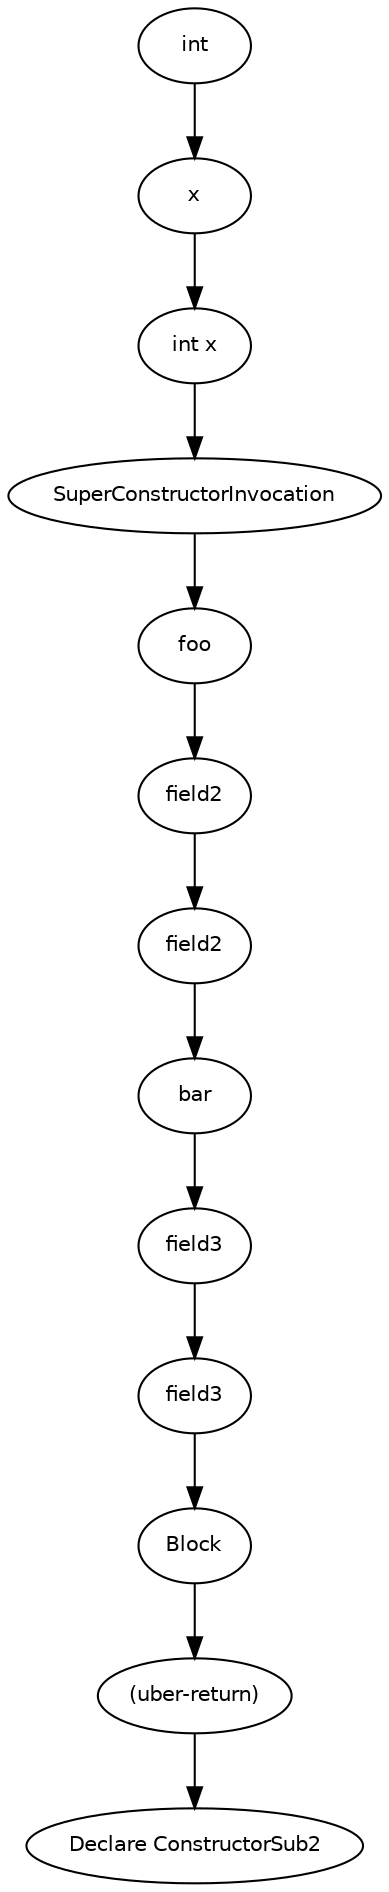 digraph ConstructorSub2 {
  19 [
    label = Block,
    fontname = Helvetica,
    fontsize = 10
  ];
  18 [
    label = SuperConstructorInvocation,
    fontname = Helvetica,
    fontsize = 10
  ];
  17 [
    label = x,
    fontname = Helvetica,
    fontsize = 10
  ];
  8 [
    label = foo,
    fontname = Helvetica,
    fontsize = 10
  ];
  16 [
    label = int,
    fontname = Helvetica,
    fontsize = 10
  ];
  7 [
    label = field2,
    fontname = Helvetica,
    fontsize = 10
  ];
  15 [
    label = "int x",
    fontname = Helvetica,
    fontsize = 10
  ];
  6 [
    label = field2,
    fontname = Helvetica,
    fontsize = 10
  ];
  14 [
    label = bar,
    fontname = Helvetica,
    fontsize = 10
  ];
  13 [
    label = field3,
    fontname = Helvetica,
    fontsize = 10
  ];
  12 [
    label = field3,
    fontname = Helvetica,
    fontsize = 10
  ];
  2 [
    label = "(uber-return)",
    fontname = Helvetica,
    fontsize = 10
  ];
  0 [
    label = "Declare ConstructorSub2",
    fontname = Helvetica,
    fontsize = 10
  ];
  12 -> 19 [
    label = ""
  ];
  6 -> 14 [
    label = ""
  ];
  18 -> 8 [
    label = ""
  ];
  2 -> 0 [
    label = ""
  ];
  17 -> 15 [
    label = ""
  ];
  13 -> 12 [
    label = ""
  ];
  16 -> 17 [
    label = ""
  ];
  7 -> 6 [
    label = ""
  ];
  15 -> 18 [
    label = ""
  ];
  19 -> 2 [
    label = ""
  ];
  14 -> 13 [
    label = ""
  ];
  8 -> 7 [
    label = ""
  ];
}
